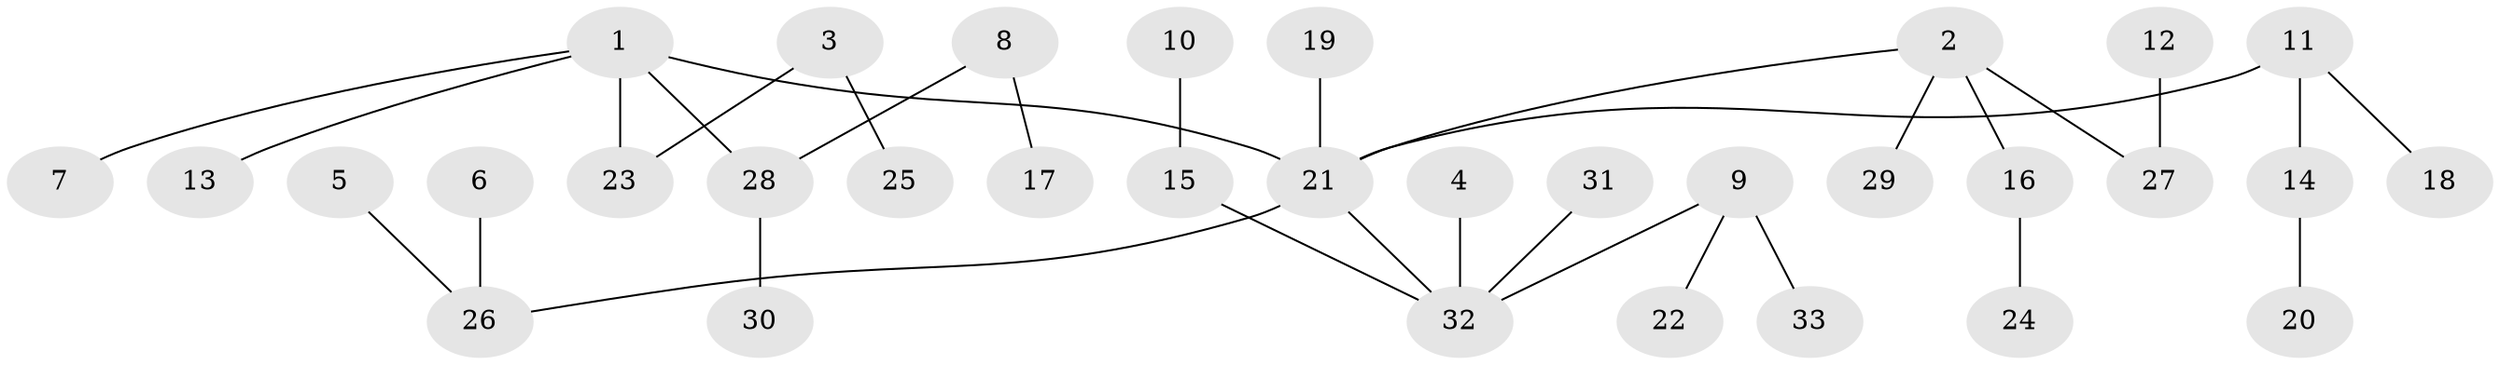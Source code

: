 // original degree distribution, {4: 0.07692307692307693, 2: 0.18461538461538463, 3: 0.2, 7: 0.015384615384615385, 5: 0.015384615384615385, 1: 0.5076923076923077}
// Generated by graph-tools (version 1.1) at 2025/50/03/09/25 03:50:24]
// undirected, 33 vertices, 32 edges
graph export_dot {
graph [start="1"]
  node [color=gray90,style=filled];
  1;
  2;
  3;
  4;
  5;
  6;
  7;
  8;
  9;
  10;
  11;
  12;
  13;
  14;
  15;
  16;
  17;
  18;
  19;
  20;
  21;
  22;
  23;
  24;
  25;
  26;
  27;
  28;
  29;
  30;
  31;
  32;
  33;
  1 -- 7 [weight=1.0];
  1 -- 13 [weight=1.0];
  1 -- 21 [weight=1.0];
  1 -- 23 [weight=1.0];
  1 -- 28 [weight=1.0];
  2 -- 16 [weight=1.0];
  2 -- 21 [weight=1.0];
  2 -- 27 [weight=1.0];
  2 -- 29 [weight=1.0];
  3 -- 23 [weight=1.0];
  3 -- 25 [weight=1.0];
  4 -- 32 [weight=1.0];
  5 -- 26 [weight=1.0];
  6 -- 26 [weight=1.0];
  8 -- 17 [weight=1.0];
  8 -- 28 [weight=1.0];
  9 -- 22 [weight=1.0];
  9 -- 32 [weight=1.0];
  9 -- 33 [weight=1.0];
  10 -- 15 [weight=1.0];
  11 -- 14 [weight=1.0];
  11 -- 18 [weight=1.0];
  11 -- 21 [weight=1.0];
  12 -- 27 [weight=1.0];
  14 -- 20 [weight=1.0];
  15 -- 32 [weight=1.0];
  16 -- 24 [weight=1.0];
  19 -- 21 [weight=1.0];
  21 -- 26 [weight=1.0];
  21 -- 32 [weight=1.0];
  28 -- 30 [weight=1.0];
  31 -- 32 [weight=1.0];
}
